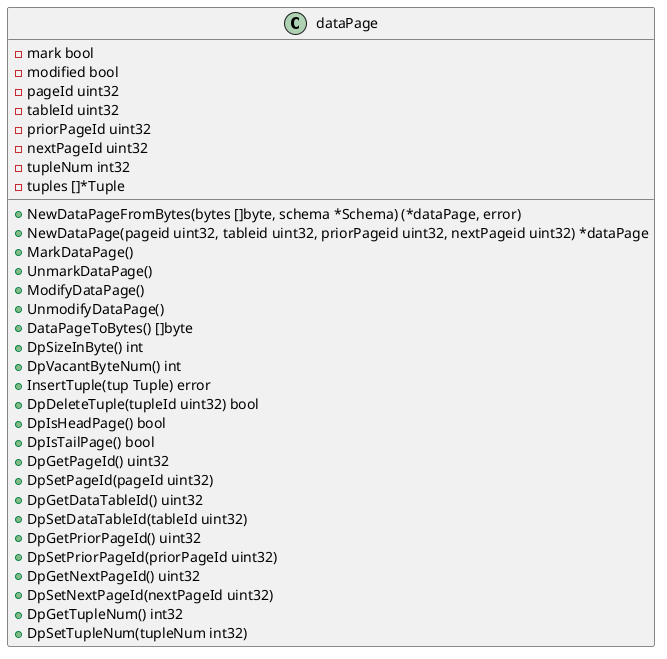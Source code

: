 @startuml

class dataPage {
    -mark bool
    -modified bool
    -pageId uint32
    -tableId uint32
    -priorPageId uint32
    -nextPageId uint32
    -tupleNum int32
    -tuples []*Tuple

    +NewDataPageFromBytes(bytes []byte, schema *Schema) (*dataPage, error)
    +NewDataPage(pageid uint32, tableid uint32, priorPageid uint32, nextPageid uint32) *dataPage
    +MarkDataPage()
    +UnmarkDataPage()
    +ModifyDataPage()
    +UnmodifyDataPage()
    +DataPageToBytes() []byte
    +DpSizeInByte() int
    +DpVacantByteNum() int
    +InsertTuple(tup Tuple) error
    +DpDeleteTuple(tupleId uint32) bool
    +DpIsHeadPage() bool
    +DpIsTailPage() bool
    +DpGetPageId() uint32
    +DpSetPageId(pageId uint32)
    +DpGetDataTableId() uint32
    +DpSetDataTableId(tableId uint32)
    +DpGetPriorPageId() uint32
    +DpSetPriorPageId(priorPageId uint32)
    +DpGetNextPageId() uint32
    +DpSetNextPageId(nextPageId uint32)
    +DpGetTupleNum() int32
    +DpSetTupleNum(tupleNum int32)
}


@enduml